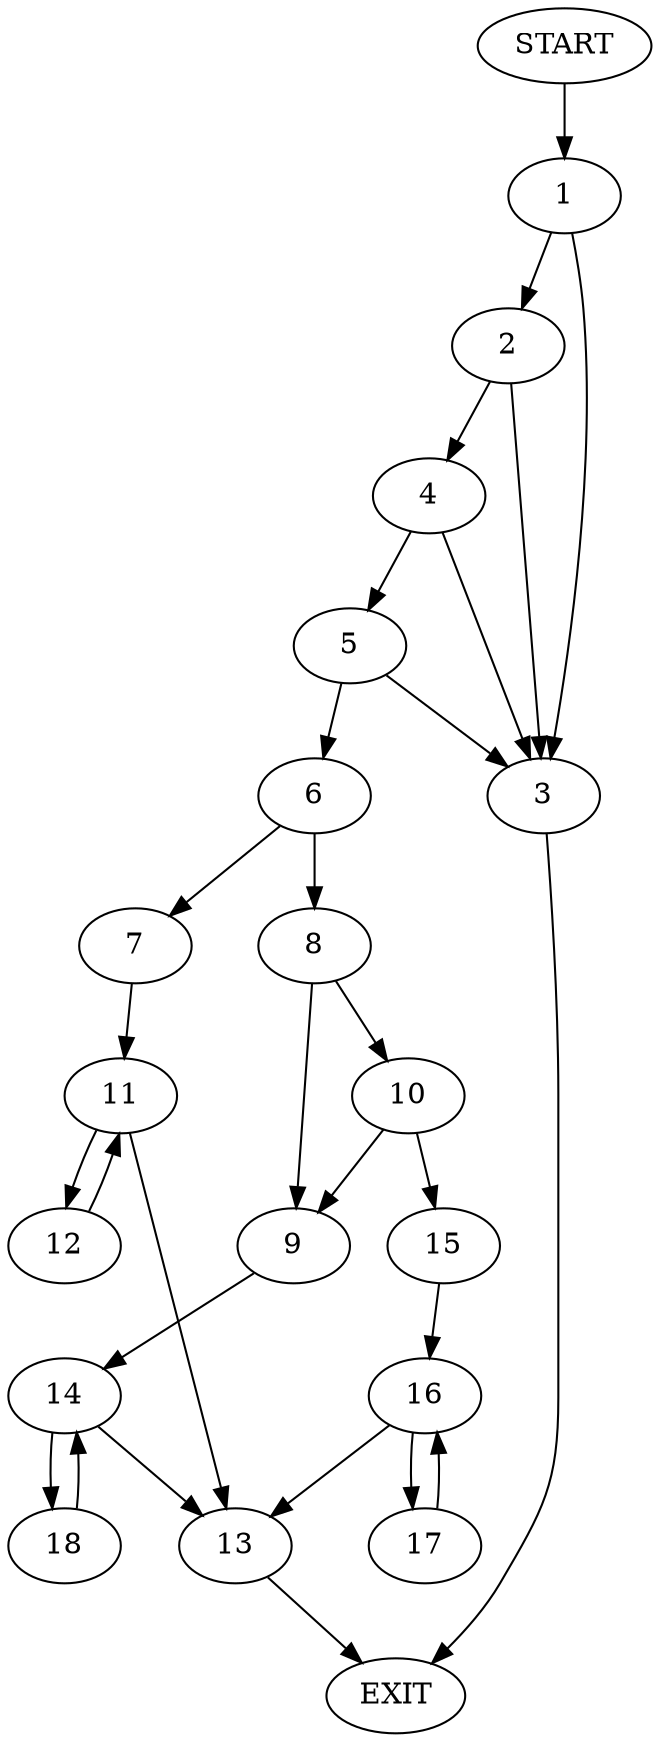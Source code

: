 digraph {
0 [label="START"]
19 [label="EXIT"]
0 -> 1
1 -> 2
1 -> 3
3 -> 19
2 -> 4
2 -> 3
4 -> 5
4 -> 3
5 -> 6
5 -> 3
6 -> 7
6 -> 8
8 -> 9
8 -> 10
7 -> 11
11 -> 12
11 -> 13
12 -> 11
13 -> 19
9 -> 14
10 -> 9
10 -> 15
15 -> 16
16 -> 17
16 -> 13
17 -> 16
14 -> 18
14 -> 13
18 -> 14
}
